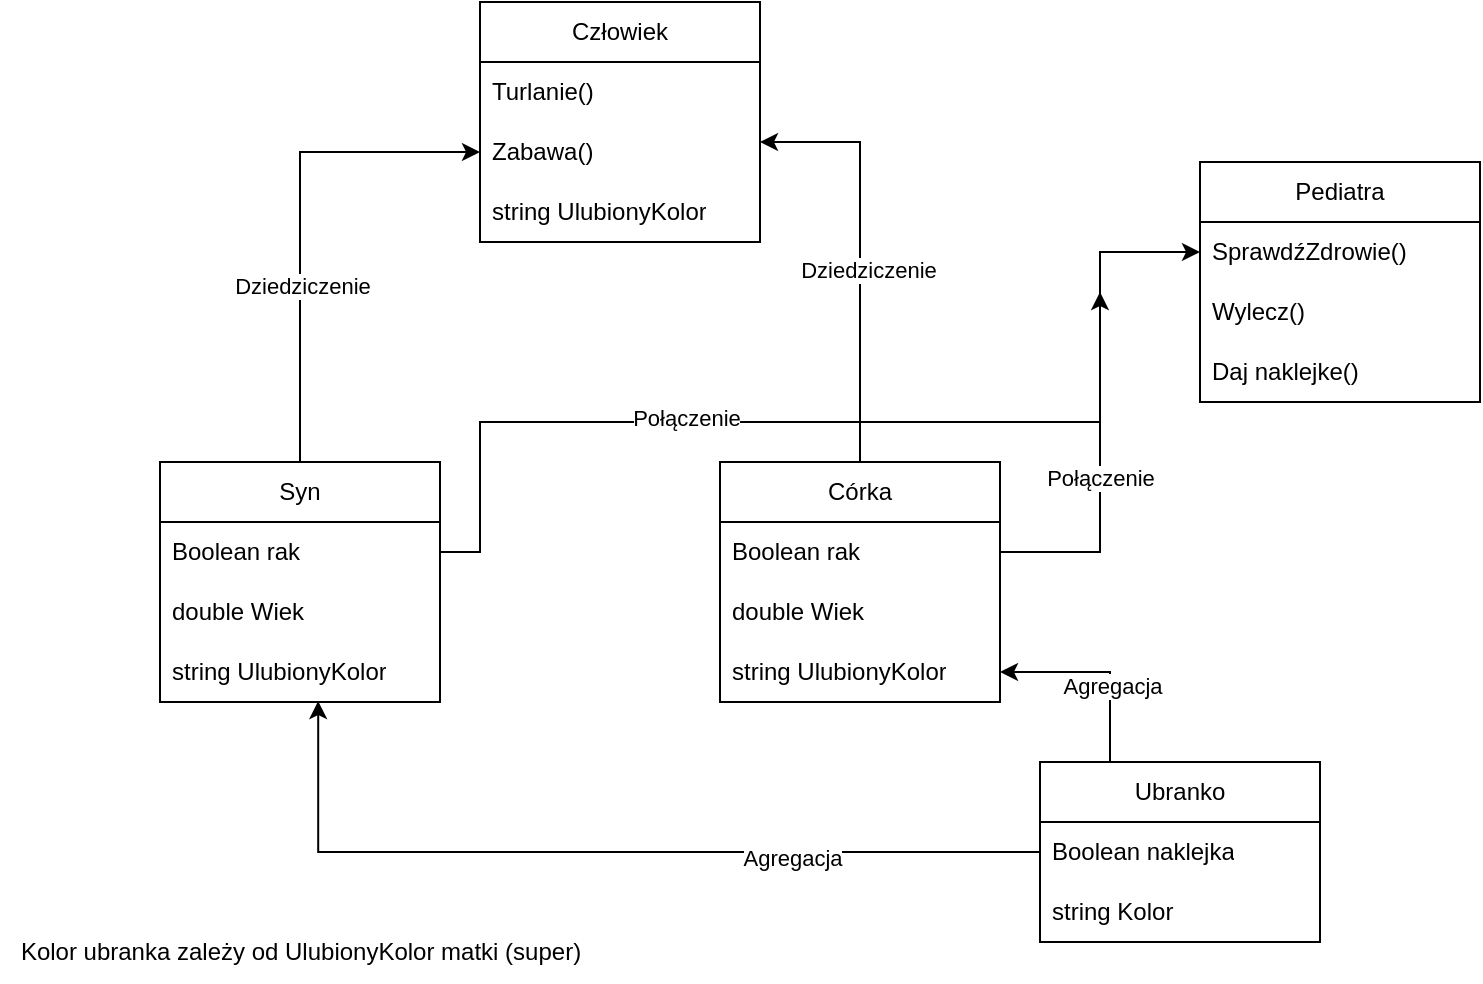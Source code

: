 <mxfile version="20.5.1" type="device"><diagram id="iy45lDeoap4po4E_rSni" name="Page-1"><mxGraphModel dx="1422" dy="796" grid="1" gridSize="10" guides="1" tooltips="1" connect="1" arrows="1" fold="1" page="1" pageScale="1" pageWidth="827" pageHeight="1169" math="0" shadow="0"><root><mxCell id="0"/><mxCell id="1" parent="0"/><mxCell id="SN0iF8NZDSg8mPmD-1be-1" value="Człowiek" style="swimlane;fontStyle=0;childLayout=stackLayout;horizontal=1;startSize=30;horizontalStack=0;resizeParent=1;resizeParentMax=0;resizeLast=0;collapsible=1;marginBottom=0;whiteSpace=wrap;html=1;" parent="1" vertex="1"><mxGeometry x="240" y="20" width="140" height="120" as="geometry"/></mxCell><mxCell id="SN0iF8NZDSg8mPmD-1be-2" value="Turlanie()" style="text;strokeColor=none;fillColor=none;align=left;verticalAlign=middle;spacingLeft=4;spacingRight=4;overflow=hidden;points=[[0,0.5],[1,0.5]];portConstraint=eastwest;rotatable=0;whiteSpace=wrap;html=1;" parent="SN0iF8NZDSg8mPmD-1be-1" vertex="1"><mxGeometry y="30" width="140" height="30" as="geometry"/></mxCell><mxCell id="SN0iF8NZDSg8mPmD-1be-3" value="Zabawa()" style="text;strokeColor=none;fillColor=none;align=left;verticalAlign=middle;spacingLeft=4;spacingRight=4;overflow=hidden;points=[[0,0.5],[1,0.5]];portConstraint=eastwest;rotatable=0;whiteSpace=wrap;html=1;" parent="SN0iF8NZDSg8mPmD-1be-1" vertex="1"><mxGeometry y="60" width="140" height="30" as="geometry"/></mxCell><mxCell id="SN0iF8NZDSg8mPmD-1be-4" value="string UlubionyKolor" style="text;strokeColor=none;fillColor=none;align=left;verticalAlign=middle;spacingLeft=4;spacingRight=4;overflow=hidden;points=[[0,0.5],[1,0.5]];portConstraint=eastwest;rotatable=0;whiteSpace=wrap;html=1;" parent="SN0iF8NZDSg8mPmD-1be-1" vertex="1"><mxGeometry y="90" width="140" height="30" as="geometry"/></mxCell><mxCell id="SN0iF8NZDSg8mPmD-1be-33" style="edgeStyle=orthogonalEdgeStyle;rounded=0;orthogonalLoop=1;jettySize=auto;html=1;exitX=0.5;exitY=0;exitDx=0;exitDy=0;entryX=0;entryY=0.5;entryDx=0;entryDy=0;" parent="1" source="SN0iF8NZDSg8mPmD-1be-5" target="SN0iF8NZDSg8mPmD-1be-3" edge="1"><mxGeometry relative="1" as="geometry"/></mxCell><mxCell id="SN0iF8NZDSg8mPmD-1be-35" value="Dziedziczenie" style="edgeLabel;html=1;align=center;verticalAlign=middle;resizable=0;points=[];" parent="SN0iF8NZDSg8mPmD-1be-33" vertex="1" connectable="0"><mxGeometry x="-0.276" y="-1" relative="1" as="geometry"><mxPoint as="offset"/></mxGeometry></mxCell><mxCell id="SN0iF8NZDSg8mPmD-1be-5" value="Syn" style="swimlane;fontStyle=0;childLayout=stackLayout;horizontal=1;startSize=30;horizontalStack=0;resizeParent=1;resizeParentMax=0;resizeLast=0;collapsible=1;marginBottom=0;whiteSpace=wrap;html=1;" parent="1" vertex="1"><mxGeometry x="80" y="250" width="140" height="120" as="geometry"/></mxCell><mxCell id="SN0iF8NZDSg8mPmD-1be-6" value="Boolean rak" style="text;strokeColor=none;fillColor=none;align=left;verticalAlign=middle;spacingLeft=4;spacingRight=4;overflow=hidden;points=[[0,0.5],[1,0.5]];portConstraint=eastwest;rotatable=0;whiteSpace=wrap;html=1;" parent="SN0iF8NZDSg8mPmD-1be-5" vertex="1"><mxGeometry y="30" width="140" height="30" as="geometry"/></mxCell><mxCell id="SN0iF8NZDSg8mPmD-1be-7" value="double Wiek" style="text;strokeColor=none;fillColor=none;align=left;verticalAlign=middle;spacingLeft=4;spacingRight=4;overflow=hidden;points=[[0,0.5],[1,0.5]];portConstraint=eastwest;rotatable=0;whiteSpace=wrap;html=1;" parent="SN0iF8NZDSg8mPmD-1be-5" vertex="1"><mxGeometry y="60" width="140" height="30" as="geometry"/></mxCell><mxCell id="SN0iF8NZDSg8mPmD-1be-8" value="string UlubionyKolor" style="text;strokeColor=none;fillColor=none;align=left;verticalAlign=middle;spacingLeft=4;spacingRight=4;overflow=hidden;points=[[0,0.5],[1,0.5]];portConstraint=eastwest;rotatable=0;whiteSpace=wrap;html=1;" parent="SN0iF8NZDSg8mPmD-1be-5" vertex="1"><mxGeometry y="90" width="140" height="30" as="geometry"/></mxCell><mxCell id="SN0iF8NZDSg8mPmD-1be-32" style="edgeStyle=orthogonalEdgeStyle;rounded=0;orthogonalLoop=1;jettySize=auto;html=1;exitX=0.5;exitY=0;exitDx=0;exitDy=0;" parent="1" source="SN0iF8NZDSg8mPmD-1be-9" edge="1"><mxGeometry relative="1" as="geometry"><mxPoint x="380" y="90" as="targetPoint"/><Array as="points"><mxPoint x="430" y="90"/><mxPoint x="380" y="90"/></Array></mxGeometry></mxCell><mxCell id="SN0iF8NZDSg8mPmD-1be-34" value="Dziedziczenie" style="edgeLabel;html=1;align=center;verticalAlign=middle;resizable=0;points=[];" parent="SN0iF8NZDSg8mPmD-1be-32" vertex="1" connectable="0"><mxGeometry x="-0.088" y="-4" relative="1" as="geometry"><mxPoint as="offset"/></mxGeometry></mxCell><mxCell id="SN0iF8NZDSg8mPmD-1be-9" value="Córka" style="swimlane;fontStyle=0;childLayout=stackLayout;horizontal=1;startSize=30;horizontalStack=0;resizeParent=1;resizeParentMax=0;resizeLast=0;collapsible=1;marginBottom=0;whiteSpace=wrap;html=1;" parent="1" vertex="1"><mxGeometry x="360" y="250" width="140" height="120" as="geometry"/></mxCell><mxCell id="SN0iF8NZDSg8mPmD-1be-10" value="Boolean rak" style="text;strokeColor=none;fillColor=none;align=left;verticalAlign=middle;spacingLeft=4;spacingRight=4;overflow=hidden;points=[[0,0.5],[1,0.5]];portConstraint=eastwest;rotatable=0;whiteSpace=wrap;html=1;" parent="SN0iF8NZDSg8mPmD-1be-9" vertex="1"><mxGeometry y="30" width="140" height="30" as="geometry"/></mxCell><mxCell id="SN0iF8NZDSg8mPmD-1be-11" value="double Wiek" style="text;strokeColor=none;fillColor=none;align=left;verticalAlign=middle;spacingLeft=4;spacingRight=4;overflow=hidden;points=[[0,0.5],[1,0.5]];portConstraint=eastwest;rotatable=0;whiteSpace=wrap;html=1;" parent="SN0iF8NZDSg8mPmD-1be-9" vertex="1"><mxGeometry y="60" width="140" height="30" as="geometry"/></mxCell><mxCell id="SN0iF8NZDSg8mPmD-1be-12" value="string UlubionyKolor" style="text;strokeColor=none;fillColor=none;align=left;verticalAlign=middle;spacingLeft=4;spacingRight=4;overflow=hidden;points=[[0,0.5],[1,0.5]];portConstraint=eastwest;rotatable=0;whiteSpace=wrap;html=1;" parent="SN0iF8NZDSg8mPmD-1be-9" vertex="1"><mxGeometry y="90" width="140" height="30" as="geometry"/></mxCell><mxCell id="SN0iF8NZDSg8mPmD-1be-13" value="Pediatra" style="swimlane;fontStyle=0;childLayout=stackLayout;horizontal=1;startSize=30;horizontalStack=0;resizeParent=1;resizeParentMax=0;resizeLast=0;collapsible=1;marginBottom=0;whiteSpace=wrap;html=1;" parent="1" vertex="1"><mxGeometry x="600" y="100" width="140" height="120" as="geometry"/></mxCell><mxCell id="SN0iF8NZDSg8mPmD-1be-14" value="SprawdźZdrowie()" style="text;strokeColor=none;fillColor=none;align=left;verticalAlign=middle;spacingLeft=4;spacingRight=4;overflow=hidden;points=[[0,0.5],[1,0.5]];portConstraint=eastwest;rotatable=0;whiteSpace=wrap;html=1;" parent="SN0iF8NZDSg8mPmD-1be-13" vertex="1"><mxGeometry y="30" width="140" height="30" as="geometry"/></mxCell><mxCell id="SN0iF8NZDSg8mPmD-1be-15" value="Wylecz()" style="text;strokeColor=none;fillColor=none;align=left;verticalAlign=middle;spacingLeft=4;spacingRight=4;overflow=hidden;points=[[0,0.5],[1,0.5]];portConstraint=eastwest;rotatable=0;whiteSpace=wrap;html=1;" parent="SN0iF8NZDSg8mPmD-1be-13" vertex="1"><mxGeometry y="60" width="140" height="30" as="geometry"/></mxCell><mxCell id="SN0iF8NZDSg8mPmD-1be-16" value="Daj naklejke()" style="text;strokeColor=none;fillColor=none;align=left;verticalAlign=middle;spacingLeft=4;spacingRight=4;overflow=hidden;points=[[0,0.5],[1,0.5]];portConstraint=eastwest;rotatable=0;whiteSpace=wrap;html=1;" parent="SN0iF8NZDSg8mPmD-1be-13" vertex="1"><mxGeometry y="90" width="140" height="30" as="geometry"/></mxCell><mxCell id="SN0iF8NZDSg8mPmD-1be-36" style="edgeStyle=orthogonalEdgeStyle;rounded=0;orthogonalLoop=1;jettySize=auto;html=1;exitX=0.25;exitY=0;exitDx=0;exitDy=0;entryX=1;entryY=0.5;entryDx=0;entryDy=0;" parent="1" source="SN0iF8NZDSg8mPmD-1be-17" target="SN0iF8NZDSg8mPmD-1be-12" edge="1"><mxGeometry relative="1" as="geometry"/></mxCell><mxCell id="SN0iF8NZDSg8mPmD-1be-39" value="Agregacja" style="edgeLabel;html=1;align=center;verticalAlign=middle;resizable=0;points=[];" parent="SN0iF8NZDSg8mPmD-1be-36" vertex="1" connectable="0"><mxGeometry x="-0.23" y="-1" relative="1" as="geometry"><mxPoint as="offset"/></mxGeometry></mxCell><mxCell id="SN0iF8NZDSg8mPmD-1be-17" value="Ubranko" style="swimlane;fontStyle=0;childLayout=stackLayout;horizontal=1;startSize=30;horizontalStack=0;resizeParent=1;resizeParentMax=0;resizeLast=0;collapsible=1;marginBottom=0;whiteSpace=wrap;html=1;" parent="1" vertex="1"><mxGeometry x="520" y="400" width="140" height="90" as="geometry"/></mxCell><mxCell id="SN0iF8NZDSg8mPmD-1be-18" value="Boolean naklejka" style="text;strokeColor=none;fillColor=none;align=left;verticalAlign=middle;spacingLeft=4;spacingRight=4;overflow=hidden;points=[[0,0.5],[1,0.5]];portConstraint=eastwest;rotatable=0;whiteSpace=wrap;html=1;" parent="SN0iF8NZDSg8mPmD-1be-17" vertex="1"><mxGeometry y="30" width="140" height="30" as="geometry"/></mxCell><mxCell id="SN0iF8NZDSg8mPmD-1be-19" value="string Kolor" style="text;strokeColor=none;fillColor=none;align=left;verticalAlign=middle;spacingLeft=4;spacingRight=4;overflow=hidden;points=[[0,0.5],[1,0.5]];portConstraint=eastwest;rotatable=0;whiteSpace=wrap;html=1;" parent="SN0iF8NZDSg8mPmD-1be-17" vertex="1"><mxGeometry y="60" width="140" height="30" as="geometry"/></mxCell><mxCell id="SN0iF8NZDSg8mPmD-1be-24" style="edgeStyle=orthogonalEdgeStyle;rounded=0;orthogonalLoop=1;jettySize=auto;html=1;exitX=1;exitY=0.5;exitDx=0;exitDy=0;entryX=0;entryY=0.5;entryDx=0;entryDy=0;" parent="1" source="SN0iF8NZDSg8mPmD-1be-10" target="SN0iF8NZDSg8mPmD-1be-14" edge="1"><mxGeometry relative="1" as="geometry"/></mxCell><mxCell id="SN0iF8NZDSg8mPmD-1be-31" value="Połączenie" style="edgeLabel;html=1;align=center;verticalAlign=middle;resizable=0;points=[];" parent="SN0iF8NZDSg8mPmD-1be-24" vertex="1" connectable="0"><mxGeometry x="-0.3" relative="1" as="geometry"><mxPoint as="offset"/></mxGeometry></mxCell><mxCell id="SN0iF8NZDSg8mPmD-1be-26" style="edgeStyle=orthogonalEdgeStyle;rounded=0;orthogonalLoop=1;jettySize=auto;html=1;exitX=1;exitY=0.5;exitDx=0;exitDy=0;" parent="1" source="SN0iF8NZDSg8mPmD-1be-6" edge="1"><mxGeometry relative="1" as="geometry"><mxPoint x="550" y="165" as="targetPoint"/><Array as="points"><mxPoint x="240" y="295"/><mxPoint x="240" y="230"/><mxPoint x="550" y="230"/></Array></mxGeometry></mxCell><mxCell id="SN0iF8NZDSg8mPmD-1be-30" value="Połączenie" style="edgeLabel;html=1;align=center;verticalAlign=middle;resizable=0;points=[];" parent="SN0iF8NZDSg8mPmD-1be-26" vertex="1" connectable="0"><mxGeometry x="-0.185" y="2" relative="1" as="geometry"><mxPoint as="offset"/></mxGeometry></mxCell><mxCell id="SN0iF8NZDSg8mPmD-1be-37" style="edgeStyle=orthogonalEdgeStyle;rounded=0;orthogonalLoop=1;jettySize=auto;html=1;exitX=0;exitY=0.5;exitDx=0;exitDy=0;entryX=0.565;entryY=0.985;entryDx=0;entryDy=0;entryPerimeter=0;" parent="1" source="SN0iF8NZDSg8mPmD-1be-18" target="SN0iF8NZDSg8mPmD-1be-8" edge="1"><mxGeometry relative="1" as="geometry"/></mxCell><mxCell id="SN0iF8NZDSg8mPmD-1be-38" value="Agregacja" style="edgeLabel;html=1;align=center;verticalAlign=middle;resizable=0;points=[];" parent="SN0iF8NZDSg8mPmD-1be-37" vertex="1" connectable="0"><mxGeometry x="-0.429" y="3" relative="1" as="geometry"><mxPoint as="offset"/></mxGeometry></mxCell><mxCell id="SN0iF8NZDSg8mPmD-1be-40" value="Kolor ubranka zależy od UlubionyKolor matki (super)" style="text;html=1;align=center;verticalAlign=middle;resizable=0;points=[];autosize=1;strokeColor=none;fillColor=none;" parent="1" vertex="1"><mxGeometry y="480" width="300" height="30" as="geometry"/></mxCell></root></mxGraphModel></diagram></mxfile>